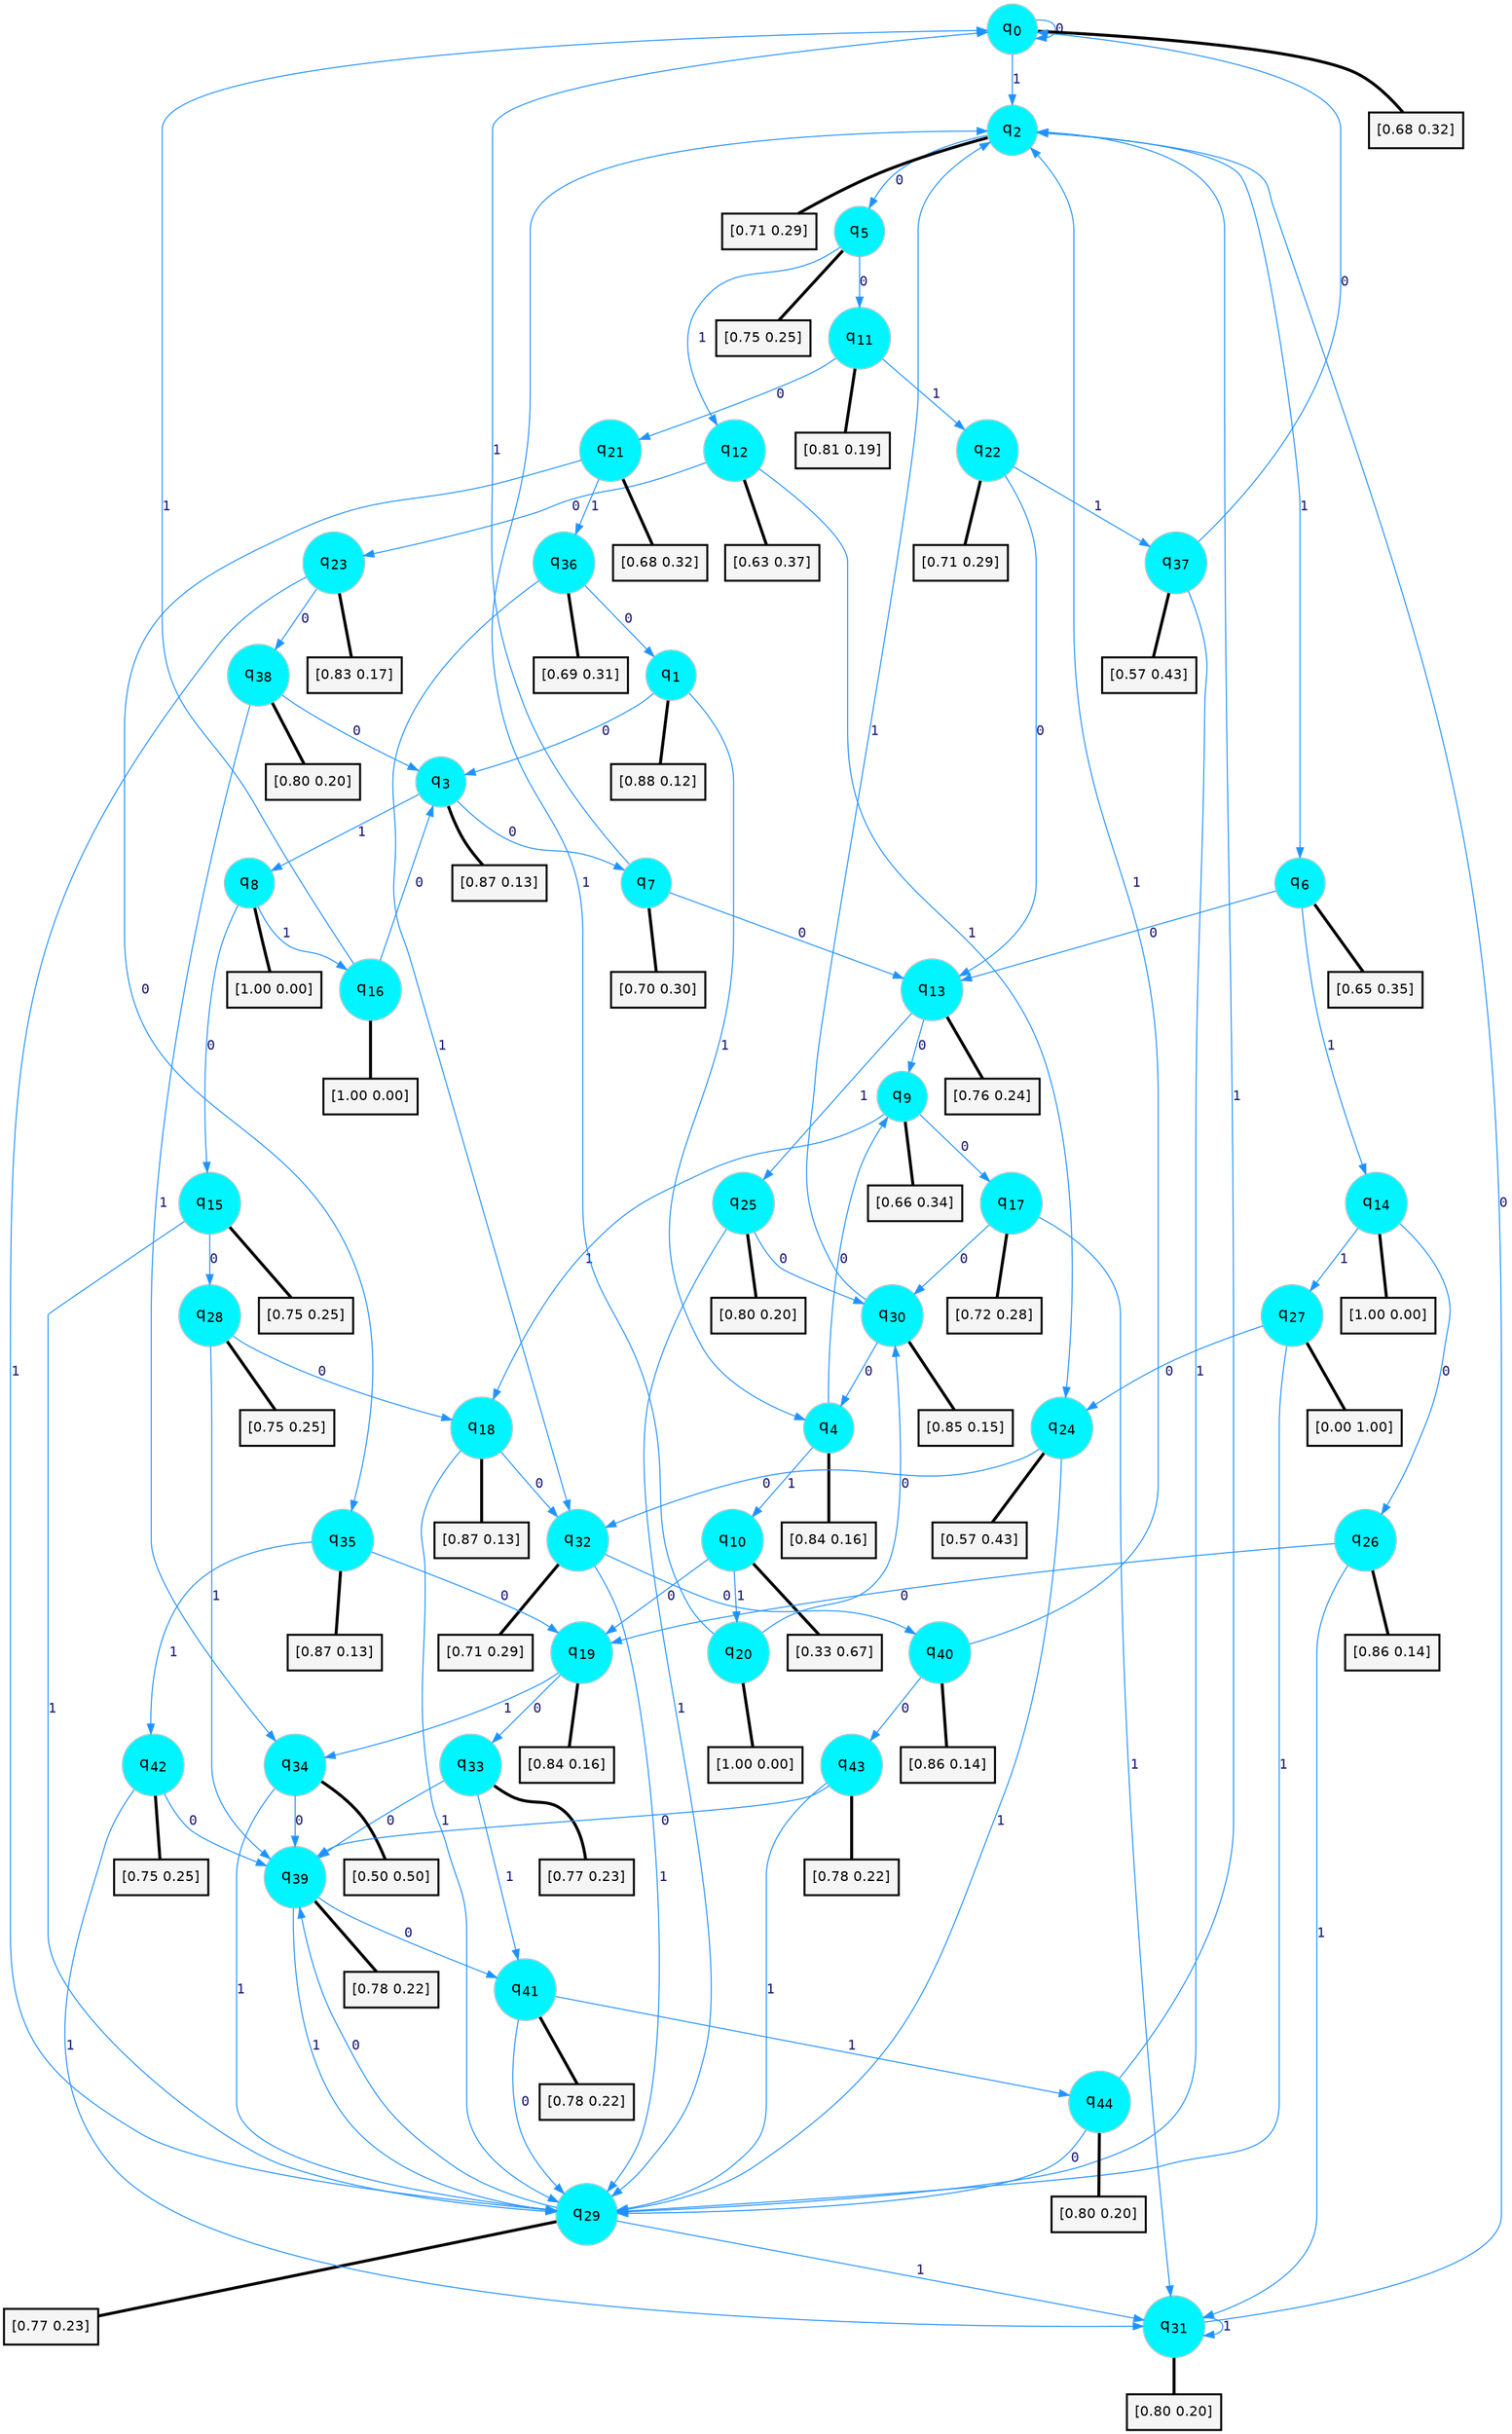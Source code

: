 digraph G {
graph [
bgcolor=transparent, dpi=300, rankdir=TD, size="40,25"];
node [
color=gray, fillcolor=turquoise1, fontcolor=black, fontname=Helvetica, fontsize=16, fontweight=bold, shape=circle, style=filled];
edge [
arrowsize=1, color=dodgerblue1, fontcolor=midnightblue, fontname=courier, fontweight=bold, penwidth=1, style=solid, weight=20];
0[label=<q<SUB>0</SUB>>];
1[label=<q<SUB>1</SUB>>];
2[label=<q<SUB>2</SUB>>];
3[label=<q<SUB>3</SUB>>];
4[label=<q<SUB>4</SUB>>];
5[label=<q<SUB>5</SUB>>];
6[label=<q<SUB>6</SUB>>];
7[label=<q<SUB>7</SUB>>];
8[label=<q<SUB>8</SUB>>];
9[label=<q<SUB>9</SUB>>];
10[label=<q<SUB>10</SUB>>];
11[label=<q<SUB>11</SUB>>];
12[label=<q<SUB>12</SUB>>];
13[label=<q<SUB>13</SUB>>];
14[label=<q<SUB>14</SUB>>];
15[label=<q<SUB>15</SUB>>];
16[label=<q<SUB>16</SUB>>];
17[label=<q<SUB>17</SUB>>];
18[label=<q<SUB>18</SUB>>];
19[label=<q<SUB>19</SUB>>];
20[label=<q<SUB>20</SUB>>];
21[label=<q<SUB>21</SUB>>];
22[label=<q<SUB>22</SUB>>];
23[label=<q<SUB>23</SUB>>];
24[label=<q<SUB>24</SUB>>];
25[label=<q<SUB>25</SUB>>];
26[label=<q<SUB>26</SUB>>];
27[label=<q<SUB>27</SUB>>];
28[label=<q<SUB>28</SUB>>];
29[label=<q<SUB>29</SUB>>];
30[label=<q<SUB>30</SUB>>];
31[label=<q<SUB>31</SUB>>];
32[label=<q<SUB>32</SUB>>];
33[label=<q<SUB>33</SUB>>];
34[label=<q<SUB>34</SUB>>];
35[label=<q<SUB>35</SUB>>];
36[label=<q<SUB>36</SUB>>];
37[label=<q<SUB>37</SUB>>];
38[label=<q<SUB>38</SUB>>];
39[label=<q<SUB>39</SUB>>];
40[label=<q<SUB>40</SUB>>];
41[label=<q<SUB>41</SUB>>];
42[label=<q<SUB>42</SUB>>];
43[label=<q<SUB>43</SUB>>];
44[label=<q<SUB>44</SUB>>];
45[label="[0.68 0.32]", shape=box,fontcolor=black, fontname=Helvetica, fontsize=14, penwidth=2, fillcolor=whitesmoke,color=black];
46[label="[0.88 0.12]", shape=box,fontcolor=black, fontname=Helvetica, fontsize=14, penwidth=2, fillcolor=whitesmoke,color=black];
47[label="[0.71 0.29]", shape=box,fontcolor=black, fontname=Helvetica, fontsize=14, penwidth=2, fillcolor=whitesmoke,color=black];
48[label="[0.87 0.13]", shape=box,fontcolor=black, fontname=Helvetica, fontsize=14, penwidth=2, fillcolor=whitesmoke,color=black];
49[label="[0.84 0.16]", shape=box,fontcolor=black, fontname=Helvetica, fontsize=14, penwidth=2, fillcolor=whitesmoke,color=black];
50[label="[0.75 0.25]", shape=box,fontcolor=black, fontname=Helvetica, fontsize=14, penwidth=2, fillcolor=whitesmoke,color=black];
51[label="[0.65 0.35]", shape=box,fontcolor=black, fontname=Helvetica, fontsize=14, penwidth=2, fillcolor=whitesmoke,color=black];
52[label="[0.70 0.30]", shape=box,fontcolor=black, fontname=Helvetica, fontsize=14, penwidth=2, fillcolor=whitesmoke,color=black];
53[label="[1.00 0.00]", shape=box,fontcolor=black, fontname=Helvetica, fontsize=14, penwidth=2, fillcolor=whitesmoke,color=black];
54[label="[0.66 0.34]", shape=box,fontcolor=black, fontname=Helvetica, fontsize=14, penwidth=2, fillcolor=whitesmoke,color=black];
55[label="[0.33 0.67]", shape=box,fontcolor=black, fontname=Helvetica, fontsize=14, penwidth=2, fillcolor=whitesmoke,color=black];
56[label="[0.81 0.19]", shape=box,fontcolor=black, fontname=Helvetica, fontsize=14, penwidth=2, fillcolor=whitesmoke,color=black];
57[label="[0.63 0.37]", shape=box,fontcolor=black, fontname=Helvetica, fontsize=14, penwidth=2, fillcolor=whitesmoke,color=black];
58[label="[0.76 0.24]", shape=box,fontcolor=black, fontname=Helvetica, fontsize=14, penwidth=2, fillcolor=whitesmoke,color=black];
59[label="[1.00 0.00]", shape=box,fontcolor=black, fontname=Helvetica, fontsize=14, penwidth=2, fillcolor=whitesmoke,color=black];
60[label="[0.75 0.25]", shape=box,fontcolor=black, fontname=Helvetica, fontsize=14, penwidth=2, fillcolor=whitesmoke,color=black];
61[label="[1.00 0.00]", shape=box,fontcolor=black, fontname=Helvetica, fontsize=14, penwidth=2, fillcolor=whitesmoke,color=black];
62[label="[0.72 0.28]", shape=box,fontcolor=black, fontname=Helvetica, fontsize=14, penwidth=2, fillcolor=whitesmoke,color=black];
63[label="[0.87 0.13]", shape=box,fontcolor=black, fontname=Helvetica, fontsize=14, penwidth=2, fillcolor=whitesmoke,color=black];
64[label="[0.84 0.16]", shape=box,fontcolor=black, fontname=Helvetica, fontsize=14, penwidth=2, fillcolor=whitesmoke,color=black];
65[label="[1.00 0.00]", shape=box,fontcolor=black, fontname=Helvetica, fontsize=14, penwidth=2, fillcolor=whitesmoke,color=black];
66[label="[0.68 0.32]", shape=box,fontcolor=black, fontname=Helvetica, fontsize=14, penwidth=2, fillcolor=whitesmoke,color=black];
67[label="[0.71 0.29]", shape=box,fontcolor=black, fontname=Helvetica, fontsize=14, penwidth=2, fillcolor=whitesmoke,color=black];
68[label="[0.83 0.17]", shape=box,fontcolor=black, fontname=Helvetica, fontsize=14, penwidth=2, fillcolor=whitesmoke,color=black];
69[label="[0.57 0.43]", shape=box,fontcolor=black, fontname=Helvetica, fontsize=14, penwidth=2, fillcolor=whitesmoke,color=black];
70[label="[0.80 0.20]", shape=box,fontcolor=black, fontname=Helvetica, fontsize=14, penwidth=2, fillcolor=whitesmoke,color=black];
71[label="[0.86 0.14]", shape=box,fontcolor=black, fontname=Helvetica, fontsize=14, penwidth=2, fillcolor=whitesmoke,color=black];
72[label="[0.00 1.00]", shape=box,fontcolor=black, fontname=Helvetica, fontsize=14, penwidth=2, fillcolor=whitesmoke,color=black];
73[label="[0.75 0.25]", shape=box,fontcolor=black, fontname=Helvetica, fontsize=14, penwidth=2, fillcolor=whitesmoke,color=black];
74[label="[0.77 0.23]", shape=box,fontcolor=black, fontname=Helvetica, fontsize=14, penwidth=2, fillcolor=whitesmoke,color=black];
75[label="[0.85 0.15]", shape=box,fontcolor=black, fontname=Helvetica, fontsize=14, penwidth=2, fillcolor=whitesmoke,color=black];
76[label="[0.80 0.20]", shape=box,fontcolor=black, fontname=Helvetica, fontsize=14, penwidth=2, fillcolor=whitesmoke,color=black];
77[label="[0.71 0.29]", shape=box,fontcolor=black, fontname=Helvetica, fontsize=14, penwidth=2, fillcolor=whitesmoke,color=black];
78[label="[0.77 0.23]", shape=box,fontcolor=black, fontname=Helvetica, fontsize=14, penwidth=2, fillcolor=whitesmoke,color=black];
79[label="[0.50 0.50]", shape=box,fontcolor=black, fontname=Helvetica, fontsize=14, penwidth=2, fillcolor=whitesmoke,color=black];
80[label="[0.87 0.13]", shape=box,fontcolor=black, fontname=Helvetica, fontsize=14, penwidth=2, fillcolor=whitesmoke,color=black];
81[label="[0.69 0.31]", shape=box,fontcolor=black, fontname=Helvetica, fontsize=14, penwidth=2, fillcolor=whitesmoke,color=black];
82[label="[0.57 0.43]", shape=box,fontcolor=black, fontname=Helvetica, fontsize=14, penwidth=2, fillcolor=whitesmoke,color=black];
83[label="[0.80 0.20]", shape=box,fontcolor=black, fontname=Helvetica, fontsize=14, penwidth=2, fillcolor=whitesmoke,color=black];
84[label="[0.78 0.22]", shape=box,fontcolor=black, fontname=Helvetica, fontsize=14, penwidth=2, fillcolor=whitesmoke,color=black];
85[label="[0.86 0.14]", shape=box,fontcolor=black, fontname=Helvetica, fontsize=14, penwidth=2, fillcolor=whitesmoke,color=black];
86[label="[0.78 0.22]", shape=box,fontcolor=black, fontname=Helvetica, fontsize=14, penwidth=2, fillcolor=whitesmoke,color=black];
87[label="[0.75 0.25]", shape=box,fontcolor=black, fontname=Helvetica, fontsize=14, penwidth=2, fillcolor=whitesmoke,color=black];
88[label="[0.78 0.22]", shape=box,fontcolor=black, fontname=Helvetica, fontsize=14, penwidth=2, fillcolor=whitesmoke,color=black];
89[label="[0.80 0.20]", shape=box,fontcolor=black, fontname=Helvetica, fontsize=14, penwidth=2, fillcolor=whitesmoke,color=black];
0->0 [label=0];
0->2 [label=1];
0->45 [arrowhead=none, penwidth=3,color=black];
1->3 [label=0];
1->4 [label=1];
1->46 [arrowhead=none, penwidth=3,color=black];
2->5 [label=0];
2->6 [label=1];
2->47 [arrowhead=none, penwidth=3,color=black];
3->7 [label=0];
3->8 [label=1];
3->48 [arrowhead=none, penwidth=3,color=black];
4->9 [label=0];
4->10 [label=1];
4->49 [arrowhead=none, penwidth=3,color=black];
5->11 [label=0];
5->12 [label=1];
5->50 [arrowhead=none, penwidth=3,color=black];
6->13 [label=0];
6->14 [label=1];
6->51 [arrowhead=none, penwidth=3,color=black];
7->13 [label=0];
7->0 [label=1];
7->52 [arrowhead=none, penwidth=3,color=black];
8->15 [label=0];
8->16 [label=1];
8->53 [arrowhead=none, penwidth=3,color=black];
9->17 [label=0];
9->18 [label=1];
9->54 [arrowhead=none, penwidth=3,color=black];
10->19 [label=0];
10->20 [label=1];
10->55 [arrowhead=none, penwidth=3,color=black];
11->21 [label=0];
11->22 [label=1];
11->56 [arrowhead=none, penwidth=3,color=black];
12->23 [label=0];
12->24 [label=1];
12->57 [arrowhead=none, penwidth=3,color=black];
13->9 [label=0];
13->25 [label=1];
13->58 [arrowhead=none, penwidth=3,color=black];
14->26 [label=0];
14->27 [label=1];
14->59 [arrowhead=none, penwidth=3,color=black];
15->28 [label=0];
15->29 [label=1];
15->60 [arrowhead=none, penwidth=3,color=black];
16->3 [label=0];
16->0 [label=1];
16->61 [arrowhead=none, penwidth=3,color=black];
17->30 [label=0];
17->31 [label=1];
17->62 [arrowhead=none, penwidth=3,color=black];
18->32 [label=0];
18->29 [label=1];
18->63 [arrowhead=none, penwidth=3,color=black];
19->33 [label=0];
19->34 [label=1];
19->64 [arrowhead=none, penwidth=3,color=black];
20->30 [label=0];
20->2 [label=1];
20->65 [arrowhead=none, penwidth=3,color=black];
21->35 [label=0];
21->36 [label=1];
21->66 [arrowhead=none, penwidth=3,color=black];
22->13 [label=0];
22->37 [label=1];
22->67 [arrowhead=none, penwidth=3,color=black];
23->38 [label=0];
23->29 [label=1];
23->68 [arrowhead=none, penwidth=3,color=black];
24->32 [label=0];
24->29 [label=1];
24->69 [arrowhead=none, penwidth=3,color=black];
25->30 [label=0];
25->29 [label=1];
25->70 [arrowhead=none, penwidth=3,color=black];
26->19 [label=0];
26->31 [label=1];
26->71 [arrowhead=none, penwidth=3,color=black];
27->24 [label=0];
27->29 [label=1];
27->72 [arrowhead=none, penwidth=3,color=black];
28->18 [label=0];
28->39 [label=1];
28->73 [arrowhead=none, penwidth=3,color=black];
29->39 [label=0];
29->31 [label=1];
29->74 [arrowhead=none, penwidth=3,color=black];
30->4 [label=0];
30->2 [label=1];
30->75 [arrowhead=none, penwidth=3,color=black];
31->2 [label=0];
31->31 [label=1];
31->76 [arrowhead=none, penwidth=3,color=black];
32->40 [label=0];
32->29 [label=1];
32->77 [arrowhead=none, penwidth=3,color=black];
33->39 [label=0];
33->41 [label=1];
33->78 [arrowhead=none, penwidth=3,color=black];
34->39 [label=0];
34->29 [label=1];
34->79 [arrowhead=none, penwidth=3,color=black];
35->19 [label=0];
35->42 [label=1];
35->80 [arrowhead=none, penwidth=3,color=black];
36->1 [label=0];
36->32 [label=1];
36->81 [arrowhead=none, penwidth=3,color=black];
37->0 [label=0];
37->29 [label=1];
37->82 [arrowhead=none, penwidth=3,color=black];
38->3 [label=0];
38->34 [label=1];
38->83 [arrowhead=none, penwidth=3,color=black];
39->41 [label=0];
39->29 [label=1];
39->84 [arrowhead=none, penwidth=3,color=black];
40->43 [label=0];
40->2 [label=1];
40->85 [arrowhead=none, penwidth=3,color=black];
41->29 [label=0];
41->44 [label=1];
41->86 [arrowhead=none, penwidth=3,color=black];
42->39 [label=0];
42->31 [label=1];
42->87 [arrowhead=none, penwidth=3,color=black];
43->39 [label=0];
43->29 [label=1];
43->88 [arrowhead=none, penwidth=3,color=black];
44->29 [label=0];
44->2 [label=1];
44->89 [arrowhead=none, penwidth=3,color=black];
}
